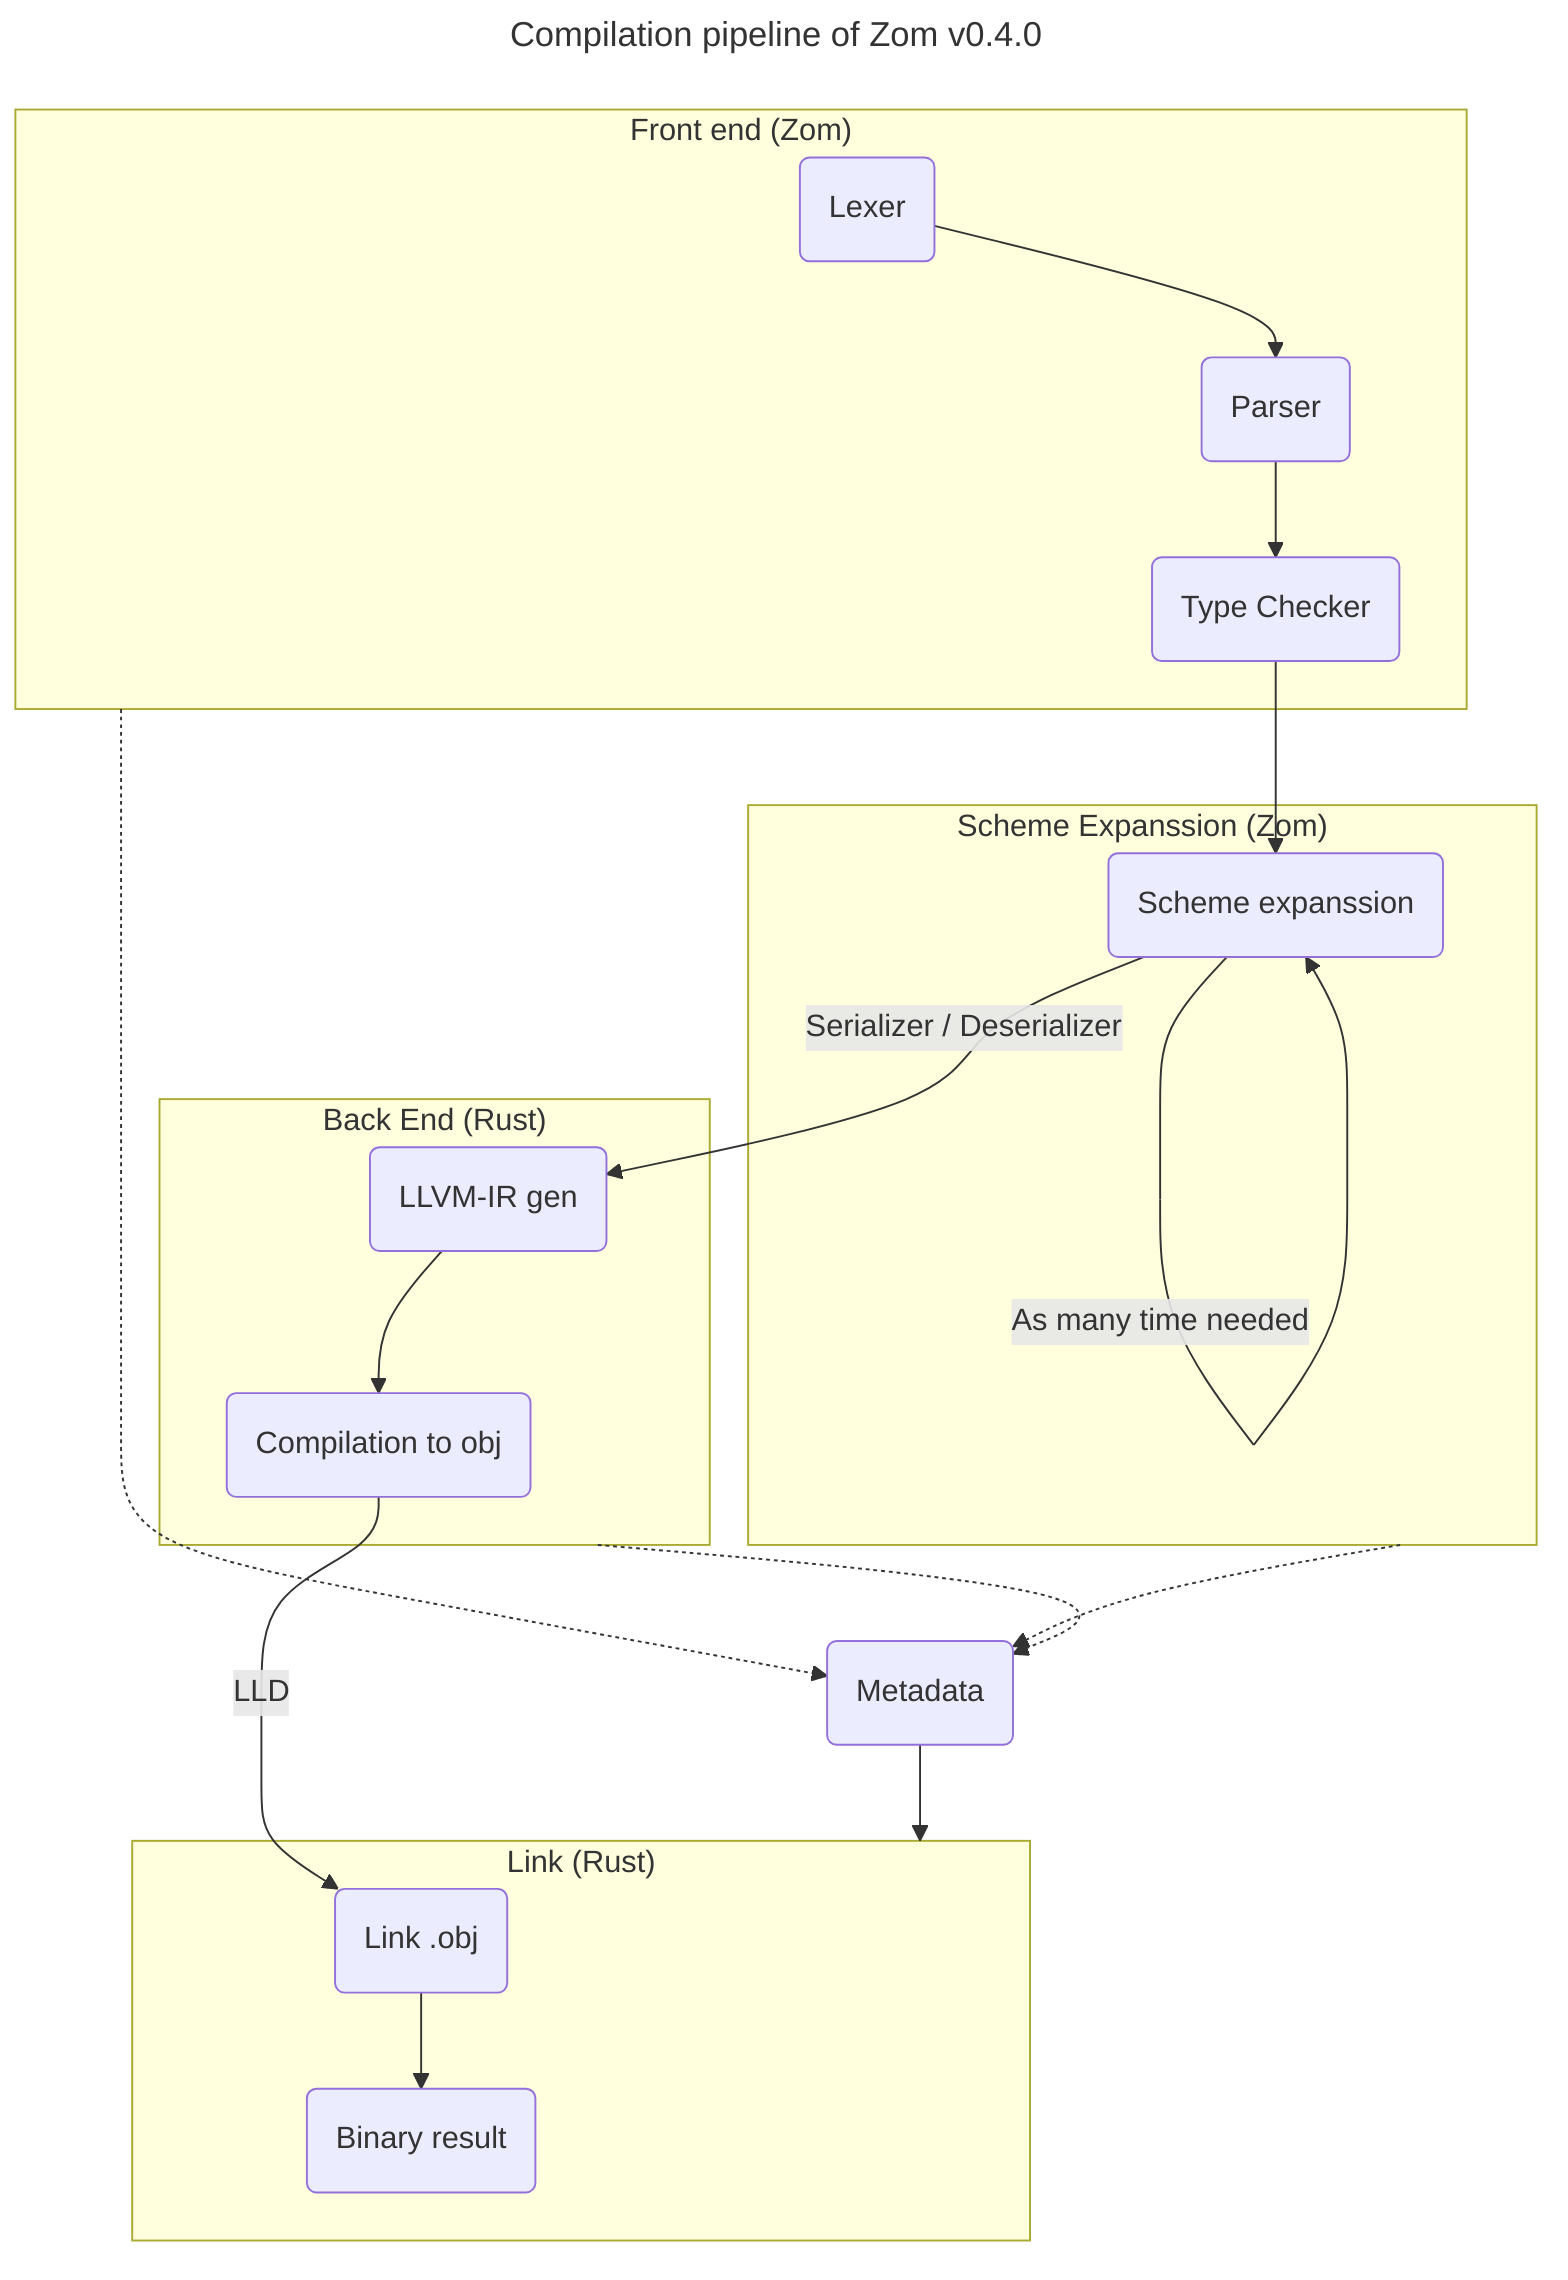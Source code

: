---
title: Compilation pipeline of Zom v0.4.0
---
flowchart TB
    lexer("Lexer")
    parser("Parser")
    typecheck("Type Checker")
    scheme_exp("Scheme expanssion")
    codegen("LLVM-IR gen")
    compile("Compilation to obj")
    link("Link .obj")
    bin("Binary result")
    metadata("Metadata")

    subgraph fe ["Front end (Zom)"]
        direction TB
        lexer --> parser ;
        parser --> typecheck;
    end

    subgraph se ["Scheme Expanssion (Zom)"]
        direction TB
        typecheck --> scheme_exp;
        scheme_exp --"As many time needed"--> scheme_exp
    end
    
    subgraph be ["Back End (Rust)"]
        direction TB
        scheme_exp --"Serializer / Deserializer"--> codegen;
        codegen --> compile
    end

    fe -..-> metadata
    se -..-> metadata
    be -..-> metadata

    metadata --> lnk

    subgraph lnk ["Link (Rust)"]
        direction TB
        compile --"LLD"--> link;
        link --> bin
    end